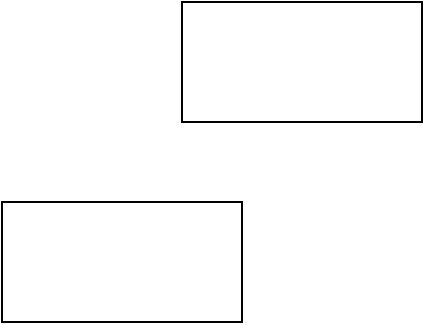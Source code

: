 <mxfile version="21.6.1" type="github">
  <diagram id="kib_dfXZDNn5-lWgjeRv" name="Page-1">
    <mxGraphModel dx="1434" dy="782" grid="1" gridSize="10" guides="1" tooltips="1" connect="1" arrows="1" fold="1" page="1" pageScale="1" pageWidth="827" pageHeight="1169" math="0" shadow="0">
      <root>
        <mxCell id="0" />
        <mxCell id="1" parent="0" />
        <UserObject label="" link="{&quot;highlight&quot;: {&quot;tags&quot;: [&quot;{qwe}&quot;]}}" id="Zmp6hf5hWRiejT1HXpLo-1">
          <mxCell style="whiteSpace=wrap;html=1;" parent="1" vertex="1">
            <mxGeometry x="310" y="290" width="120" height="60" as="geometry" />
          </mxCell>
        </UserObject>
        <object label="" tag="qwe" id="Zmp6hf5hWRiejT1HXpLo-2">
          <mxCell style="whiteSpace=wrap;html=1;" parent="1" vertex="1">
            <mxGeometry x="220" y="390" width="120" height="60" as="geometry" />
          </mxCell>
        </object>
      </root>
    </mxGraphModel>
  </diagram>
</mxfile>
